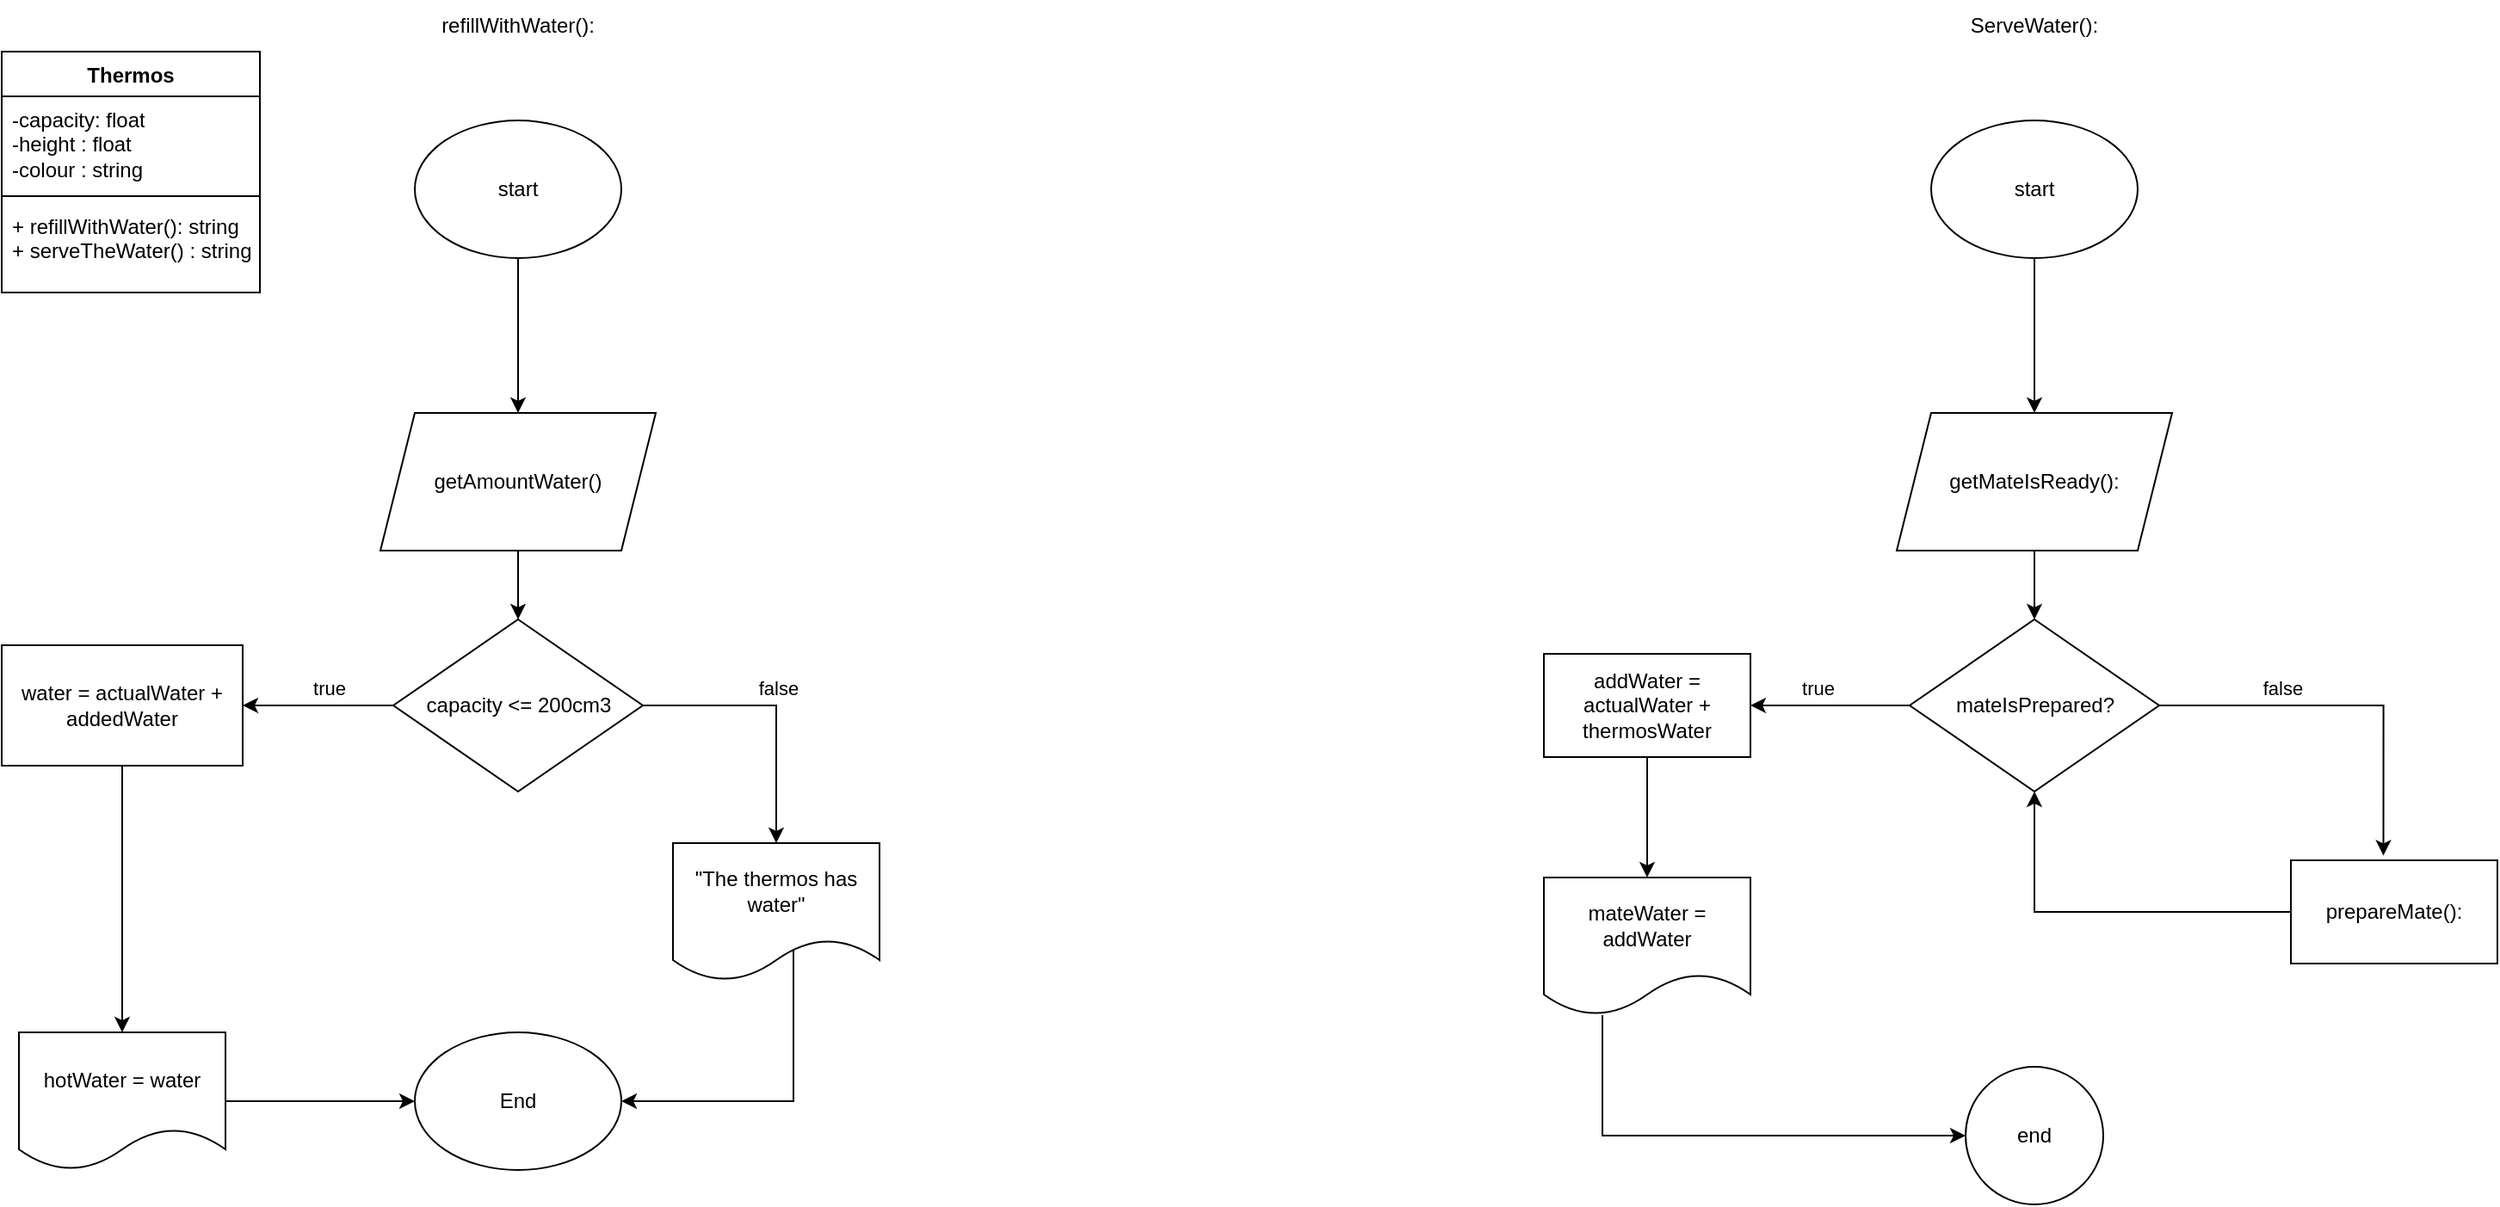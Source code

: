 <mxfile version="24.3.0" type="google">
  <diagram name="Página-1" id="AaLOY0dxuk01A95U6jmz">
    <mxGraphModel grid="1" page="1" gridSize="10" guides="1" tooltips="1" connect="1" arrows="1" fold="1" pageScale="1" pageWidth="827" pageHeight="1169" math="0" shadow="0">
      <root>
        <mxCell id="0" />
        <mxCell id="1" parent="0" />
        <mxCell id="Mq3Dc0vw0sk0oM_ndWIO-10" value="&lt;div&gt;Thermos&lt;/div&gt;" style="swimlane;fontStyle=1;align=center;verticalAlign=top;childLayout=stackLayout;horizontal=1;startSize=26;horizontalStack=0;resizeParent=1;resizeParentMax=0;resizeLast=0;collapsible=1;marginBottom=0;whiteSpace=wrap;html=1;" vertex="1" parent="1">
          <mxGeometry x="60" y="70" width="150" height="140" as="geometry">
            <mxRectangle x="60" y="70" width="70" height="30" as="alternateBounds" />
          </mxGeometry>
        </mxCell>
        <mxCell id="Mq3Dc0vw0sk0oM_ndWIO-11" value="-capacity: float&lt;div&gt;-height : float&lt;/div&gt;&lt;div&gt;-colour : string&lt;/div&gt;" style="text;strokeColor=none;fillColor=none;align=left;verticalAlign=top;spacingLeft=4;spacingRight=4;overflow=hidden;rotatable=0;points=[[0,0.5],[1,0.5]];portConstraint=eastwest;whiteSpace=wrap;html=1;" vertex="1" parent="Mq3Dc0vw0sk0oM_ndWIO-10">
          <mxGeometry y="26" width="150" height="54" as="geometry" />
        </mxCell>
        <mxCell id="Mq3Dc0vw0sk0oM_ndWIO-12" value="" style="line;strokeWidth=1;fillColor=none;align=left;verticalAlign=middle;spacingTop=-1;spacingLeft=3;spacingRight=3;rotatable=0;labelPosition=right;points=[];portConstraint=eastwest;strokeColor=inherit;" vertex="1" parent="Mq3Dc0vw0sk0oM_ndWIO-10">
          <mxGeometry y="80" width="150" height="8" as="geometry" />
        </mxCell>
        <mxCell id="Mq3Dc0vw0sk0oM_ndWIO-13" value="+ refillWithWater(): string&lt;div&gt;+ serveTheWater() : string&lt;/div&gt;" style="text;strokeColor=none;fillColor=none;align=left;verticalAlign=top;spacingLeft=4;spacingRight=4;overflow=hidden;rotatable=0;points=[[0,0.5],[1,0.5]];portConstraint=eastwest;whiteSpace=wrap;html=1;" vertex="1" parent="Mq3Dc0vw0sk0oM_ndWIO-10">
          <mxGeometry y="88" width="150" height="52" as="geometry" />
        </mxCell>
        <mxCell id="CNlDZHk9NUVsEi7uyiJe-5" value="" style="edgeStyle=orthogonalEdgeStyle;rounded=0;orthogonalLoop=1;jettySize=auto;html=1;" edge="1" parent="1" source="CNlDZHk9NUVsEi7uyiJe-3" target="CNlDZHk9NUVsEi7uyiJe-4">
          <mxGeometry relative="1" as="geometry" />
        </mxCell>
        <mxCell id="CNlDZHk9NUVsEi7uyiJe-3" value="start" style="ellipse;whiteSpace=wrap;html=1;" vertex="1" parent="1">
          <mxGeometry x="300" y="110" width="120" height="80" as="geometry" />
        </mxCell>
        <mxCell id="CNlDZHk9NUVsEi7uyiJe-9" value="" style="edgeStyle=orthogonalEdgeStyle;rounded=0;orthogonalLoop=1;jettySize=auto;html=1;" edge="1" parent="1" source="CNlDZHk9NUVsEi7uyiJe-4" target="CNlDZHk9NUVsEi7uyiJe-7">
          <mxGeometry relative="1" as="geometry" />
        </mxCell>
        <mxCell id="CNlDZHk9NUVsEi7uyiJe-4" value="getAmountWater()" style="shape=parallelogram;perimeter=parallelogramPerimeter;whiteSpace=wrap;html=1;fixedSize=1;" vertex="1" parent="1">
          <mxGeometry x="280" y="280" width="160" height="80" as="geometry" />
        </mxCell>
        <mxCell id="CNlDZHk9NUVsEi7uyiJe-6" value="refillWithWater():" style="text;html=1;align=center;verticalAlign=middle;whiteSpace=wrap;rounded=0;" vertex="1" parent="1">
          <mxGeometry x="330" y="40" width="60" height="30" as="geometry" />
        </mxCell>
        <mxCell id="CNlDZHk9NUVsEi7uyiJe-13" value="" style="edgeStyle=orthogonalEdgeStyle;rounded=0;orthogonalLoop=1;jettySize=auto;html=1;" edge="1" parent="1" source="CNlDZHk9NUVsEi7uyiJe-7" target="CNlDZHk9NUVsEi7uyiJe-12">
          <mxGeometry relative="1" as="geometry" />
        </mxCell>
        <mxCell id="CNlDZHk9NUVsEi7uyiJe-15" value="false" style="edgeLabel;html=1;align=center;verticalAlign=middle;resizable=0;points=[];" connectable="0" vertex="1" parent="CNlDZHk9NUVsEi7uyiJe-13">
          <mxGeometry x="-0.235" relative="1" as="geometry">
            <mxPoint x="18" y="-10" as="offset" />
          </mxGeometry>
        </mxCell>
        <mxCell id="CNlDZHk9NUVsEi7uyiJe-18" value="" style="edgeStyle=orthogonalEdgeStyle;rounded=0;orthogonalLoop=1;jettySize=auto;html=1;" edge="1" parent="1" source="CNlDZHk9NUVsEi7uyiJe-7">
          <mxGeometry relative="1" as="geometry">
            <mxPoint x="200" y="450" as="targetPoint" />
          </mxGeometry>
        </mxCell>
        <mxCell id="CNlDZHk9NUVsEi7uyiJe-19" value="true" style="edgeLabel;html=1;align=center;verticalAlign=middle;resizable=0;points=[];" connectable="0" vertex="1" parent="CNlDZHk9NUVsEi7uyiJe-18">
          <mxGeometry x="-0.143" y="-3" relative="1" as="geometry">
            <mxPoint y="-7" as="offset" />
          </mxGeometry>
        </mxCell>
        <mxCell id="CNlDZHk9NUVsEi7uyiJe-7" value="capacity &amp;lt;= 200cm3" style="rhombus;whiteSpace=wrap;html=1;" vertex="1" parent="1">
          <mxGeometry x="287.5" y="400" width="145" height="100" as="geometry" />
        </mxCell>
        <mxCell id="CNlDZHk9NUVsEi7uyiJe-33" style="edgeStyle=orthogonalEdgeStyle;rounded=0;orthogonalLoop=1;jettySize=auto;html=1;exitX=0.565;exitY=0.766;exitDx=0;exitDy=0;exitPerimeter=0;" edge="1" parent="1" source="CNlDZHk9NUVsEi7uyiJe-12" target="CNlDZHk9NUVsEi7uyiJe-16">
          <mxGeometry relative="1" as="geometry">
            <Array as="points">
              <mxPoint x="520" y="591" />
              <mxPoint x="520" y="680" />
            </Array>
          </mxGeometry>
        </mxCell>
        <mxCell id="CNlDZHk9NUVsEi7uyiJe-12" value="&quot;The thermos has water&quot;" style="shape=document;whiteSpace=wrap;html=1;boundedLbl=1;" vertex="1" parent="1">
          <mxGeometry x="450" y="530" width="120" height="80" as="geometry" />
        </mxCell>
        <mxCell id="CNlDZHk9NUVsEi7uyiJe-16" value="End" style="ellipse;whiteSpace=wrap;html=1;" vertex="1" parent="1">
          <mxGeometry x="300" y="640" width="120" height="80" as="geometry" />
        </mxCell>
        <mxCell id="CNlDZHk9NUVsEi7uyiJe-30" value="" style="edgeStyle=orthogonalEdgeStyle;rounded=0;orthogonalLoop=1;jettySize=auto;html=1;" edge="1" parent="1" source="CNlDZHk9NUVsEi7uyiJe-27" target="CNlDZHk9NUVsEi7uyiJe-28">
          <mxGeometry relative="1" as="geometry" />
        </mxCell>
        <mxCell id="CNlDZHk9NUVsEi7uyiJe-27" value="water = actualWater + addedWater" style="rounded=0;whiteSpace=wrap;html=1;" vertex="1" parent="1">
          <mxGeometry x="60" y="415" width="140" height="70" as="geometry" />
        </mxCell>
        <mxCell id="CNlDZHk9NUVsEi7uyiJe-31" value="" style="edgeStyle=orthogonalEdgeStyle;rounded=0;orthogonalLoop=1;jettySize=auto;html=1;" edge="1" parent="1" source="CNlDZHk9NUVsEi7uyiJe-28" target="CNlDZHk9NUVsEi7uyiJe-16">
          <mxGeometry relative="1" as="geometry" />
        </mxCell>
        <mxCell id="CNlDZHk9NUVsEi7uyiJe-28" value="hotWater = water" style="shape=document;whiteSpace=wrap;html=1;boundedLbl=1;" vertex="1" parent="1">
          <mxGeometry x="70" y="640" width="120" height="80" as="geometry" />
        </mxCell>
        <mxCell id="CNlDZHk9NUVsEi7uyiJe-34" value="ServeWater():" style="text;html=1;align=center;verticalAlign=middle;whiteSpace=wrap;rounded=0;" vertex="1" parent="1">
          <mxGeometry x="1211" y="40" width="60" height="30" as="geometry" />
        </mxCell>
        <mxCell id="CNlDZHk9NUVsEi7uyiJe-37" style="edgeStyle=orthogonalEdgeStyle;rounded=0;orthogonalLoop=1;jettySize=auto;html=1;entryX=0.5;entryY=0;entryDx=0;entryDy=0;" edge="1" parent="1" source="CNlDZHk9NUVsEi7uyiJe-35" target="CNlDZHk9NUVsEi7uyiJe-36">
          <mxGeometry relative="1" as="geometry" />
        </mxCell>
        <mxCell id="CNlDZHk9NUVsEi7uyiJe-35" value="start" style="ellipse;whiteSpace=wrap;html=1;" vertex="1" parent="1">
          <mxGeometry x="1181" y="110" width="120" height="80" as="geometry" />
        </mxCell>
        <mxCell id="CNlDZHk9NUVsEi7uyiJe-40" value="" style="edgeStyle=orthogonalEdgeStyle;rounded=0;orthogonalLoop=1;jettySize=auto;html=1;" edge="1" parent="1" source="CNlDZHk9NUVsEi7uyiJe-36" target="CNlDZHk9NUVsEi7uyiJe-39">
          <mxGeometry relative="1" as="geometry" />
        </mxCell>
        <mxCell id="CNlDZHk9NUVsEi7uyiJe-36" value="getMateIsReady():" style="shape=parallelogram;perimeter=parallelogramPerimeter;whiteSpace=wrap;html=1;fixedSize=1;" vertex="1" parent="1">
          <mxGeometry x="1161" y="280" width="160" height="80" as="geometry" />
        </mxCell>
        <mxCell id="CNlDZHk9NUVsEi7uyiJe-42" value="" style="edgeStyle=orthogonalEdgeStyle;rounded=0;orthogonalLoop=1;jettySize=auto;html=1;entryX=0.448;entryY=-0.046;entryDx=0;entryDy=0;entryPerimeter=0;" edge="1" parent="1" source="CNlDZHk9NUVsEi7uyiJe-39" target="CNlDZHk9NUVsEi7uyiJe-52">
          <mxGeometry relative="1" as="geometry">
            <mxPoint x="1430" y="550" as="targetPoint" />
          </mxGeometry>
        </mxCell>
        <mxCell id="CNlDZHk9NUVsEi7uyiJe-46" value="false" style="edgeLabel;html=1;align=center;verticalAlign=middle;resizable=0;points=[];" connectable="0" vertex="1" parent="CNlDZHk9NUVsEi7uyiJe-42">
          <mxGeometry x="-0.341" y="-2" relative="1" as="geometry">
            <mxPoint y="-12" as="offset" />
          </mxGeometry>
        </mxCell>
        <mxCell id="CNlDZHk9NUVsEi7uyiJe-44" value="" style="edgeStyle=orthogonalEdgeStyle;rounded=0;orthogonalLoop=1;jettySize=auto;html=1;" edge="1" parent="1" source="CNlDZHk9NUVsEi7uyiJe-39" target="CNlDZHk9NUVsEi7uyiJe-43">
          <mxGeometry relative="1" as="geometry" />
        </mxCell>
        <mxCell id="CNlDZHk9NUVsEi7uyiJe-45" value="true" style="edgeLabel;html=1;align=center;verticalAlign=middle;resizable=0;points=[];" connectable="0" vertex="1" parent="CNlDZHk9NUVsEi7uyiJe-44">
          <mxGeometry x="0.157" y="-3" relative="1" as="geometry">
            <mxPoint y="-7" as="offset" />
          </mxGeometry>
        </mxCell>
        <mxCell id="CNlDZHk9NUVsEi7uyiJe-39" value="mateIsPrepared?" style="rhombus;whiteSpace=wrap;html=1;" vertex="1" parent="1">
          <mxGeometry x="1168.5" y="400" width="145" height="100" as="geometry" />
        </mxCell>
        <mxCell id="CNlDZHk9NUVsEi7uyiJe-48" value="" style="edgeStyle=orthogonalEdgeStyle;rounded=0;orthogonalLoop=1;jettySize=auto;html=1;" edge="1" parent="1" source="CNlDZHk9NUVsEi7uyiJe-43" target="CNlDZHk9NUVsEi7uyiJe-47">
          <mxGeometry relative="1" as="geometry" />
        </mxCell>
        <mxCell id="CNlDZHk9NUVsEi7uyiJe-43" value="addWater = actualWater + thermosWater" style="whiteSpace=wrap;html=1;" vertex="1" parent="1">
          <mxGeometry x="956" y="420" width="120" height="60" as="geometry" />
        </mxCell>
        <mxCell id="CNlDZHk9NUVsEi7uyiJe-54" value="" style="edgeStyle=orthogonalEdgeStyle;rounded=0;orthogonalLoop=1;jettySize=auto;html=1;" edge="1" parent="1" source="CNlDZHk9NUVsEi7uyiJe-47" target="CNlDZHk9NUVsEi7uyiJe-53">
          <mxGeometry relative="1" as="geometry">
            <Array as="points">
              <mxPoint x="990" y="700" />
            </Array>
          </mxGeometry>
        </mxCell>
        <mxCell id="CNlDZHk9NUVsEi7uyiJe-47" value="mateWater = addWater" style="shape=document;whiteSpace=wrap;html=1;boundedLbl=1;" vertex="1" parent="1">
          <mxGeometry x="956" y="550" width="120" height="80" as="geometry" />
        </mxCell>
        <mxCell id="CNlDZHk9NUVsEi7uyiJe-51" style="edgeStyle=orthogonalEdgeStyle;rounded=0;orthogonalLoop=1;jettySize=auto;html=1;entryX=0.5;entryY=1;entryDx=0;entryDy=0;exitX=0;exitY=0.5;exitDx=0;exitDy=0;" edge="1" parent="1" source="CNlDZHk9NUVsEi7uyiJe-52" target="CNlDZHk9NUVsEi7uyiJe-39">
          <mxGeometry relative="1" as="geometry">
            <mxPoint x="1370" y="580" as="sourcePoint" />
          </mxGeometry>
        </mxCell>
        <mxCell id="CNlDZHk9NUVsEi7uyiJe-52" value="prepareMate():" style="rounded=0;whiteSpace=wrap;html=1;" vertex="1" parent="1">
          <mxGeometry x="1390" y="540" width="120" height="60" as="geometry" />
        </mxCell>
        <mxCell id="CNlDZHk9NUVsEi7uyiJe-53" value="end" style="ellipse;whiteSpace=wrap;html=1;" vertex="1" parent="1">
          <mxGeometry x="1201" y="660" width="80" height="80" as="geometry" />
        </mxCell>
      </root>
    </mxGraphModel>
  </diagram>
</mxfile>
